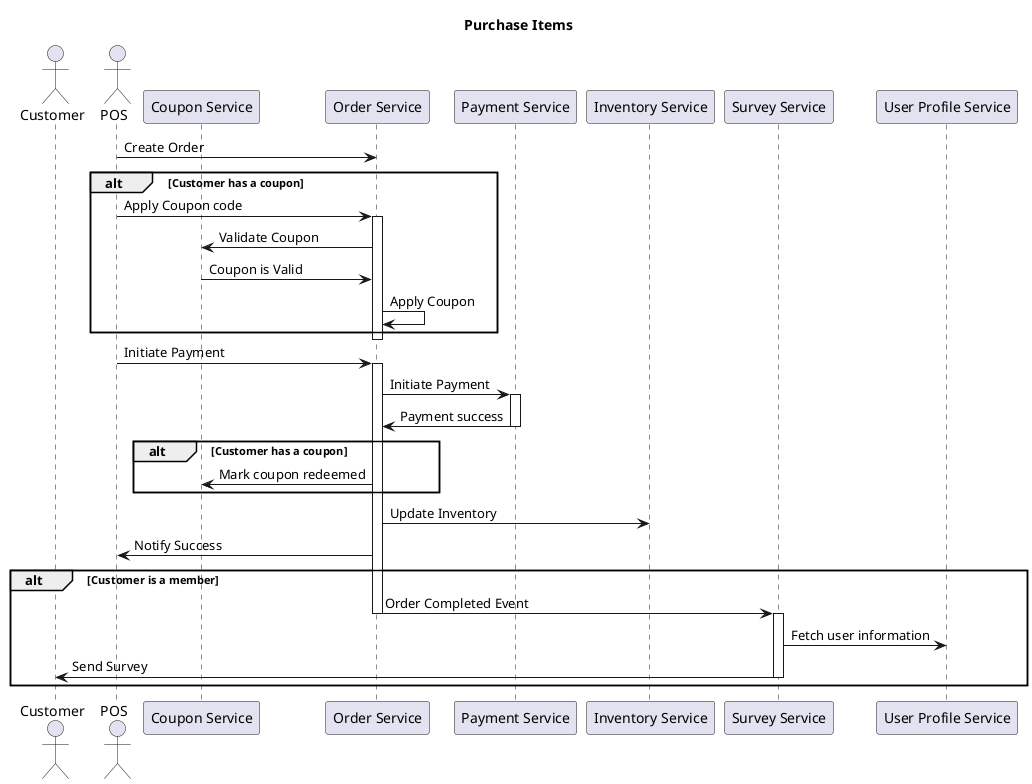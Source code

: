 @startuml
title Purchase Items
actor Customer as Cu
actor POS

participant "Coupon Service" as Co
participant "Order Service" as O
participant "Payment Service" as P
participant "Inventory Service" as I
participant "Survey Service" as S
participant "User Profile Service" as U

POS -> O: Create Order
alt Customer has a coupon
 POS -> O: Apply Coupon code
 activate O
  O -> Co: Validate Coupon
  Co -> O: Coupon is Valid
  O -> O: Apply Coupon
end
deactivate O

POS -> O: Initiate Payment
activate O
 O -> P: Initiate Payment
 activate P
  P -> O: Payment success
 deactivate P
 alt Customer has a coupon
  O -> Co: Mark coupon redeemed
 end
 O -> I: Update Inventory
 O -> POS: Notify Success
 alt Customer is a member
  O -> S: Order Completed Event
deactivate O
  activate S
   S -> U: Fetch user information
   S -> Cu: Send Survey
  deactivate S
 end
@enduml